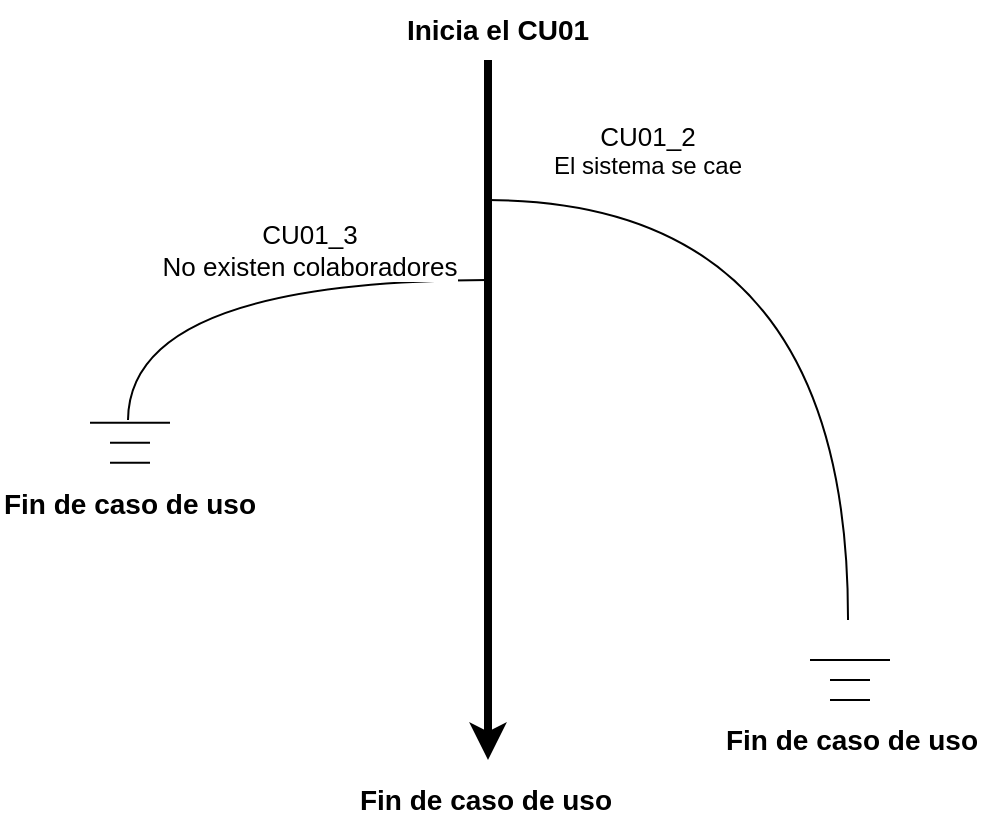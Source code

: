 <mxfile version="24.4.4" type="google">
  <diagram name="Página-1" id="_bNyMbZIDsPz4JoQTeyZ">
    <mxGraphModel grid="1" page="1" gridSize="10" guides="1" tooltips="1" connect="1" arrows="1" fold="1" pageScale="1" pageWidth="827" pageHeight="1169" math="0" shadow="0">
      <root>
        <mxCell id="0" />
        <mxCell id="1" parent="0" />
        <mxCell id="83I6h4TTCErfjEF87RVj-1" value="" style="endArrow=classic;html=1;rounded=0;strokeWidth=4;" edge="1" parent="1">
          <mxGeometry width="50" height="50" relative="1" as="geometry">
            <mxPoint x="412" y="70" as="sourcePoint" />
            <mxPoint x="412" y="420" as="targetPoint" />
          </mxGeometry>
        </mxCell>
        <mxCell id="83I6h4TTCErfjEF87RVj-2" value="&lt;b&gt;&lt;font style=&quot;font-size: 14px;&quot;&gt;Inicia el CU01&lt;/font&gt;&lt;/b&gt;" style="text;html=1;align=center;verticalAlign=middle;whiteSpace=wrap;rounded=0;" vertex="1" parent="1">
          <mxGeometry x="352" y="40" width="130" height="30" as="geometry" />
        </mxCell>
        <mxCell id="83I6h4TTCErfjEF87RVj-3" value="" style="endArrow=none;html=1;rounded=0;" edge="1" parent="1">
          <mxGeometry width="50" height="50" relative="1" as="geometry">
            <mxPoint x="573" y="370" as="sourcePoint" />
            <mxPoint x="613" y="370" as="targetPoint" />
          </mxGeometry>
        </mxCell>
        <mxCell id="83I6h4TTCErfjEF87RVj-4" value="" style="endArrow=none;html=1;rounded=0;" edge="1" parent="1">
          <mxGeometry width="50" height="50" relative="1" as="geometry">
            <mxPoint x="583" y="390" as="sourcePoint" />
            <mxPoint x="603" y="390" as="targetPoint" />
          </mxGeometry>
        </mxCell>
        <mxCell id="83I6h4TTCErfjEF87RVj-5" value="" style="endArrow=none;html=1;rounded=0;" edge="1" parent="1">
          <mxGeometry width="50" height="50" relative="1" as="geometry">
            <mxPoint x="583" y="380" as="sourcePoint" />
            <mxPoint x="603" y="380" as="targetPoint" />
          </mxGeometry>
        </mxCell>
        <mxCell id="83I6h4TTCErfjEF87RVj-6" value="&lt;b&gt;&lt;font style=&quot;font-size: 14px;&quot;&gt;Fin de caso de uso&lt;/font&gt;&lt;/b&gt;" style="text;html=1;align=center;verticalAlign=middle;whiteSpace=wrap;rounded=0;" vertex="1" parent="1">
          <mxGeometry x="529" y="395.2" width="130" height="30" as="geometry" />
        </mxCell>
        <mxCell id="83I6h4TTCErfjEF87RVj-7" value="" style="endArrow=none;html=1;rounded=0;edgeStyle=orthogonalEdgeStyle;curved=1;endFill=0;" edge="1" parent="1">
          <mxGeometry width="50" height="50" relative="1" as="geometry">
            <mxPoint x="412" y="140" as="sourcePoint" />
            <mxPoint x="592" y="350" as="targetPoint" />
          </mxGeometry>
        </mxCell>
        <mxCell id="83I6h4TTCErfjEF87RVj-8" value="&lt;b&gt;&lt;font style=&quot;font-size: 14px;&quot;&gt;Fin de caso de uso&lt;/font&gt;&lt;/b&gt;" style="text;html=1;align=center;verticalAlign=middle;whiteSpace=wrap;rounded=0;" vertex="1" parent="1">
          <mxGeometry x="346" y="425.2" width="130" height="30" as="geometry" />
        </mxCell>
        <mxCell id="83I6h4TTCErfjEF87RVj-9" value="&lt;div&gt;&lt;span style=&quot;background-color: rgb(255, 255, 255); font-family: Arial; font-size: 13px; white-space-collapse: preserve;&quot;&gt;CU01_2&lt;/span&gt;&lt;/div&gt;&lt;div&gt;&lt;span style=&quot;background-color: initial;&quot;&gt;El sistema se cae&lt;/span&gt;&lt;br&gt;&lt;/div&gt;" style="text;html=1;align=center;verticalAlign=middle;whiteSpace=wrap;rounded=0;" vertex="1" parent="1">
          <mxGeometry x="442" y="100" width="100" height="30" as="geometry" />
        </mxCell>
        <mxCell id="83I6h4TTCErfjEF87RVj-10" value="" style="endArrow=none;html=1;rounded=0;" edge="1" parent="1">
          <mxGeometry width="50" height="50" relative="1" as="geometry">
            <mxPoint x="213" y="251.4" as="sourcePoint" />
            <mxPoint x="253" y="251.4" as="targetPoint" />
          </mxGeometry>
        </mxCell>
        <mxCell id="83I6h4TTCErfjEF87RVj-11" value="" style="endArrow=none;html=1;rounded=0;" edge="1" parent="1">
          <mxGeometry width="50" height="50" relative="1" as="geometry">
            <mxPoint x="223" y="271.4" as="sourcePoint" />
            <mxPoint x="243" y="271.4" as="targetPoint" />
          </mxGeometry>
        </mxCell>
        <mxCell id="83I6h4TTCErfjEF87RVj-12" value="" style="endArrow=none;html=1;rounded=0;" edge="1" parent="1">
          <mxGeometry width="50" height="50" relative="1" as="geometry">
            <mxPoint x="223" y="261.4" as="sourcePoint" />
            <mxPoint x="243" y="261.4" as="targetPoint" />
          </mxGeometry>
        </mxCell>
        <mxCell id="83I6h4TTCErfjEF87RVj-13" value="&lt;b&gt;&lt;font style=&quot;font-size: 14px;&quot;&gt;Fin de caso de uso&lt;/font&gt;&lt;/b&gt;" style="text;html=1;align=center;verticalAlign=middle;whiteSpace=wrap;rounded=0;" vertex="1" parent="1">
          <mxGeometry x="168" y="276.6" width="130" height="30" as="geometry" />
        </mxCell>
        <mxCell id="83I6h4TTCErfjEF87RVj-14" value="" style="endArrow=none;html=1;rounded=0;edgeStyle=orthogonalEdgeStyle;curved=1;endFill=0;" edge="1" parent="1">
          <mxGeometry width="50" height="50" relative="1" as="geometry">
            <mxPoint x="412" y="180" as="sourcePoint" />
            <mxPoint x="232" y="250" as="targetPoint" />
          </mxGeometry>
        </mxCell>
        <mxCell id="83I6h4TTCErfjEF87RVj-15" value="&lt;span style=&quot;font-family: Arial; font-size: 13px; white-space-collapse: preserve; background-color: rgb(255, 255, 255);&quot;&gt;CU01_3&lt;/span&gt;&lt;div&gt;&lt;span style=&quot;font-family: Arial; font-size: 13px; white-space-collapse: preserve; background-color: rgb(255, 255, 255);&quot;&gt;No existen colaboradores&lt;/span&gt;&lt;br&gt;&lt;div&gt;&lt;/div&gt;&lt;/div&gt;" style="text;html=1;align=center;verticalAlign=middle;whiteSpace=wrap;rounded=0;" vertex="1" parent="1">
          <mxGeometry x="232" y="150" width="182" height="30" as="geometry" />
        </mxCell>
      </root>
    </mxGraphModel>
  </diagram>
</mxfile>
